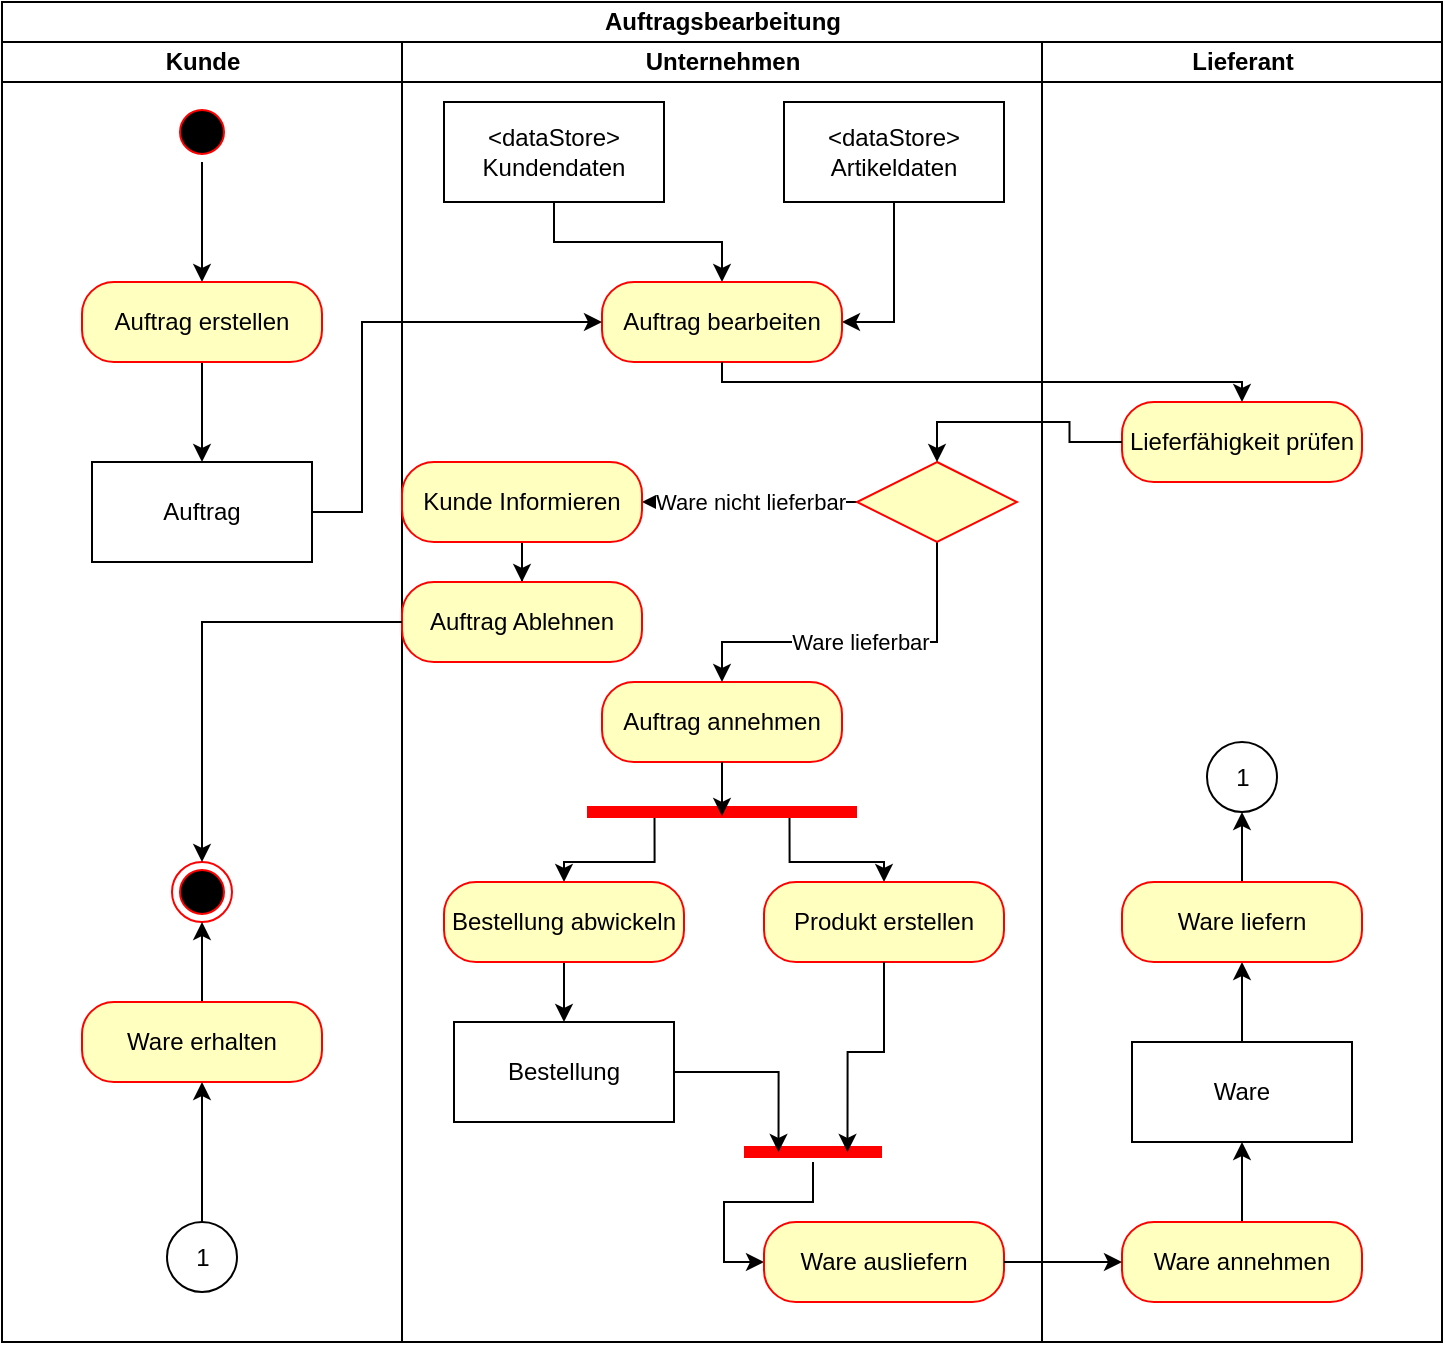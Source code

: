 <mxfile version="26.2.14">
  <diagram name="Seite-1" id="LST4aYEOL8VbxkCXMOC1">
    <mxGraphModel dx="813" dy="497" grid="1" gridSize="10" guides="1" tooltips="1" connect="1" arrows="1" fold="1" page="1" pageScale="1" pageWidth="827" pageHeight="1169" math="0" shadow="0">
      <root>
        <mxCell id="0" />
        <mxCell id="1" parent="0" />
        <mxCell id="tWI6lrK0w8rU98MJqldL-1" value="Auftragsbearbeitung" style="swimlane;childLayout=stackLayout;resizeParent=1;resizeParentMax=0;startSize=20;html=1;" vertex="1" parent="1">
          <mxGeometry x="70" y="20" width="720" height="670" as="geometry" />
        </mxCell>
        <mxCell id="tWI6lrK0w8rU98MJqldL-2" value="Kunde" style="swimlane;startSize=20;html=1;" vertex="1" parent="tWI6lrK0w8rU98MJqldL-1">
          <mxGeometry y="20" width="200" height="650" as="geometry" />
        </mxCell>
        <mxCell id="tWI6lrK0w8rU98MJqldL-3" style="edgeStyle=orthogonalEdgeStyle;rounded=0;orthogonalLoop=1;jettySize=auto;html=1;entryX=0.5;entryY=0;entryDx=0;entryDy=0;" edge="1" parent="tWI6lrK0w8rU98MJqldL-2" source="tWI6lrK0w8rU98MJqldL-4" target="tWI6lrK0w8rU98MJqldL-6">
          <mxGeometry relative="1" as="geometry" />
        </mxCell>
        <mxCell id="tWI6lrK0w8rU98MJqldL-4" value="" style="ellipse;html=1;shape=startState;fillColor=#000000;strokeColor=#ff0000;" vertex="1" parent="tWI6lrK0w8rU98MJqldL-2">
          <mxGeometry x="85" y="30" width="30" height="30" as="geometry" />
        </mxCell>
        <mxCell id="tWI6lrK0w8rU98MJqldL-5" style="edgeStyle=orthogonalEdgeStyle;rounded=0;orthogonalLoop=1;jettySize=auto;html=1;entryX=0.5;entryY=0;entryDx=0;entryDy=0;" edge="1" parent="tWI6lrK0w8rU98MJqldL-2" source="tWI6lrK0w8rU98MJqldL-6" target="tWI6lrK0w8rU98MJqldL-8">
          <mxGeometry relative="1" as="geometry" />
        </mxCell>
        <mxCell id="tWI6lrK0w8rU98MJqldL-6" value="Auftrag erstellen" style="rounded=1;whiteSpace=wrap;html=1;arcSize=40;fontColor=#000000;fillColor=#ffffc0;strokeColor=#ff0000;" vertex="1" parent="tWI6lrK0w8rU98MJqldL-2">
          <mxGeometry x="40" y="120" width="120" height="40" as="geometry" />
        </mxCell>
        <mxCell id="tWI6lrK0w8rU98MJqldL-7" value="" style="ellipse;html=1;shape=endState;fillColor=#000000;strokeColor=#ff0000;" vertex="1" parent="tWI6lrK0w8rU98MJqldL-2">
          <mxGeometry x="85" y="410" width="30" height="30" as="geometry" />
        </mxCell>
        <mxCell id="tWI6lrK0w8rU98MJqldL-8" value="Auftrag" style="html=1;whiteSpace=wrap;" vertex="1" parent="tWI6lrK0w8rU98MJqldL-2">
          <mxGeometry x="45" y="210" width="110" height="50" as="geometry" />
        </mxCell>
        <mxCell id="tWI6lrK0w8rU98MJqldL-9" style="edgeStyle=orthogonalEdgeStyle;rounded=0;orthogonalLoop=1;jettySize=auto;html=1;entryX=0.5;entryY=1;entryDx=0;entryDy=0;" edge="1" parent="tWI6lrK0w8rU98MJqldL-2" source="tWI6lrK0w8rU98MJqldL-10" target="tWI6lrK0w8rU98MJqldL-7">
          <mxGeometry relative="1" as="geometry" />
        </mxCell>
        <mxCell id="tWI6lrK0w8rU98MJqldL-10" value="Ware erhalten" style="rounded=1;whiteSpace=wrap;html=1;arcSize=40;fontColor=#000000;fillColor=#ffffc0;strokeColor=#ff0000;" vertex="1" parent="tWI6lrK0w8rU98MJqldL-2">
          <mxGeometry x="40" y="480" width="120" height="40" as="geometry" />
        </mxCell>
        <mxCell id="tWI6lrK0w8rU98MJqldL-11" style="edgeStyle=orthogonalEdgeStyle;rounded=0;orthogonalLoop=1;jettySize=auto;html=1;entryX=0.5;entryY=1;entryDx=0;entryDy=0;" edge="1" parent="tWI6lrK0w8rU98MJqldL-2" source="tWI6lrK0w8rU98MJqldL-12" target="tWI6lrK0w8rU98MJqldL-10">
          <mxGeometry relative="1" as="geometry" />
        </mxCell>
        <mxCell id="tWI6lrK0w8rU98MJqldL-12" value="1" style="ellipse;whiteSpace=wrap;html=1;aspect=fixed;fillColor=none;" vertex="1" parent="tWI6lrK0w8rU98MJqldL-2">
          <mxGeometry x="82.5" y="590" width="35" height="35" as="geometry" />
        </mxCell>
        <mxCell id="tWI6lrK0w8rU98MJqldL-15" value="Unternehmen" style="swimlane;startSize=20;html=1;" vertex="1" parent="tWI6lrK0w8rU98MJqldL-1">
          <mxGeometry x="200" y="20" width="320" height="650" as="geometry" />
        </mxCell>
        <mxCell id="tWI6lrK0w8rU98MJqldL-16" style="edgeStyle=orthogonalEdgeStyle;rounded=0;orthogonalLoop=1;jettySize=auto;html=1;entryX=0.5;entryY=0;entryDx=0;entryDy=0;" edge="1" parent="tWI6lrK0w8rU98MJqldL-15" source="tWI6lrK0w8rU98MJqldL-17" target="tWI6lrK0w8rU98MJqldL-20">
          <mxGeometry relative="1" as="geometry" />
        </mxCell>
        <mxCell id="tWI6lrK0w8rU98MJqldL-17" value="&lt;div&gt;&amp;lt;dataStore&amp;gt;&lt;/div&gt;&lt;div&gt;Kundendaten&lt;/div&gt;" style="html=1;whiteSpace=wrap;" vertex="1" parent="tWI6lrK0w8rU98MJqldL-15">
          <mxGeometry x="21" y="30" width="110" height="50" as="geometry" />
        </mxCell>
        <mxCell id="tWI6lrK0w8rU98MJqldL-18" style="edgeStyle=orthogonalEdgeStyle;rounded=0;orthogonalLoop=1;jettySize=auto;html=1;entryX=1;entryY=0.5;entryDx=0;entryDy=0;" edge="1" parent="tWI6lrK0w8rU98MJqldL-15" source="tWI6lrK0w8rU98MJqldL-19" target="tWI6lrK0w8rU98MJqldL-20">
          <mxGeometry relative="1" as="geometry" />
        </mxCell>
        <mxCell id="tWI6lrK0w8rU98MJqldL-19" value="&lt;div&gt;&amp;lt;dataStore&amp;gt;&lt;/div&gt;&lt;div&gt;Artikeldaten&lt;/div&gt;" style="html=1;whiteSpace=wrap;" vertex="1" parent="tWI6lrK0w8rU98MJqldL-15">
          <mxGeometry x="191" y="30" width="110" height="50" as="geometry" />
        </mxCell>
        <mxCell id="tWI6lrK0w8rU98MJqldL-20" value="Auftrag bearbeiten" style="rounded=1;whiteSpace=wrap;html=1;arcSize=40;fontColor=#000000;fillColor=#ffffc0;strokeColor=#ff0000;" vertex="1" parent="tWI6lrK0w8rU98MJqldL-15">
          <mxGeometry x="100" y="120" width="120" height="40" as="geometry" />
        </mxCell>
        <mxCell id="tWI6lrK0w8rU98MJqldL-21" value="Auftrag annehmen" style="rounded=1;whiteSpace=wrap;html=1;arcSize=40;fontColor=#000000;fillColor=#ffffc0;strokeColor=#ff0000;" vertex="1" parent="tWI6lrK0w8rU98MJqldL-15">
          <mxGeometry x="100" y="320" width="120" height="40" as="geometry" />
        </mxCell>
        <mxCell id="tWI6lrK0w8rU98MJqldL-22" style="edgeStyle=orthogonalEdgeStyle;rounded=0;orthogonalLoop=1;jettySize=auto;html=1;exitX=0.25;exitY=0.5;exitDx=0;exitDy=0;exitPerimeter=0;entryX=0.5;entryY=0;entryDx=0;entryDy=0;" edge="1" parent="tWI6lrK0w8rU98MJqldL-15" source="tWI6lrK0w8rU98MJqldL-24" target="tWI6lrK0w8rU98MJqldL-27">
          <mxGeometry relative="1" as="geometry" />
        </mxCell>
        <mxCell id="tWI6lrK0w8rU98MJqldL-23" style="edgeStyle=orthogonalEdgeStyle;rounded=0;orthogonalLoop=1;jettySize=auto;html=1;exitX=0.75;exitY=0.5;exitDx=0;exitDy=0;exitPerimeter=0;entryX=0.5;entryY=0;entryDx=0;entryDy=0;" edge="1" parent="tWI6lrK0w8rU98MJqldL-15" source="tWI6lrK0w8rU98MJqldL-24" target="tWI6lrK0w8rU98MJqldL-28">
          <mxGeometry relative="1" as="geometry" />
        </mxCell>
        <mxCell id="tWI6lrK0w8rU98MJqldL-24" value="" style="shape=line;html=1;strokeWidth=6;strokeColor=#ff0000;" vertex="1" parent="tWI6lrK0w8rU98MJqldL-15">
          <mxGeometry x="92.5" y="380" width="135" height="10" as="geometry" />
        </mxCell>
        <mxCell id="tWI6lrK0w8rU98MJqldL-25" style="edgeStyle=orthogonalEdgeStyle;rounded=0;orthogonalLoop=1;jettySize=auto;html=1;entryX=0.5;entryY=0.7;entryDx=0;entryDy=0;entryPerimeter=0;" edge="1" parent="tWI6lrK0w8rU98MJqldL-15" source="tWI6lrK0w8rU98MJqldL-21" target="tWI6lrK0w8rU98MJqldL-24">
          <mxGeometry relative="1" as="geometry" />
        </mxCell>
        <mxCell id="tWI6lrK0w8rU98MJqldL-26" style="edgeStyle=orthogonalEdgeStyle;rounded=0;orthogonalLoop=1;jettySize=auto;html=1;" edge="1" parent="tWI6lrK0w8rU98MJqldL-15" source="tWI6lrK0w8rU98MJqldL-27" target="tWI6lrK0w8rU98MJqldL-29">
          <mxGeometry relative="1" as="geometry" />
        </mxCell>
        <mxCell id="tWI6lrK0w8rU98MJqldL-27" value="Bestellung abwickeln" style="rounded=1;whiteSpace=wrap;html=1;arcSize=40;fontColor=#000000;fillColor=#ffffc0;strokeColor=#ff0000;" vertex="1" parent="tWI6lrK0w8rU98MJqldL-15">
          <mxGeometry x="21" y="420" width="120" height="40" as="geometry" />
        </mxCell>
        <mxCell id="tWI6lrK0w8rU98MJqldL-28" value="Produkt erstellen" style="rounded=1;whiteSpace=wrap;html=1;arcSize=40;fontColor=#000000;fillColor=#ffffc0;strokeColor=#ff0000;" vertex="1" parent="tWI6lrK0w8rU98MJqldL-15">
          <mxGeometry x="181" y="420" width="120" height="40" as="geometry" />
        </mxCell>
        <mxCell id="tWI6lrK0w8rU98MJqldL-29" value="Bestellung" style="html=1;whiteSpace=wrap;" vertex="1" parent="tWI6lrK0w8rU98MJqldL-15">
          <mxGeometry x="26" y="490" width="110" height="50" as="geometry" />
        </mxCell>
        <mxCell id="tWI6lrK0w8rU98MJqldL-30" style="edgeStyle=orthogonalEdgeStyle;rounded=0;orthogonalLoop=1;jettySize=auto;html=1;entryX=0;entryY=0.5;entryDx=0;entryDy=0;" edge="1" parent="tWI6lrK0w8rU98MJqldL-15" source="tWI6lrK0w8rU98MJqldL-31" target="tWI6lrK0w8rU98MJqldL-32">
          <mxGeometry relative="1" as="geometry" />
        </mxCell>
        <mxCell id="tWI6lrK0w8rU98MJqldL-31" value="" style="shape=line;html=1;strokeWidth=6;strokeColor=#ff0000;" vertex="1" parent="tWI6lrK0w8rU98MJqldL-15">
          <mxGeometry x="171" y="550" width="69" height="10" as="geometry" />
        </mxCell>
        <mxCell id="tWI6lrK0w8rU98MJqldL-32" value="Ware ausliefern" style="rounded=1;whiteSpace=wrap;html=1;arcSize=40;fontColor=#000000;fillColor=#ffffc0;strokeColor=#ff0000;" vertex="1" parent="tWI6lrK0w8rU98MJqldL-15">
          <mxGeometry x="181" y="590" width="120" height="40" as="geometry" />
        </mxCell>
        <mxCell id="tWI6lrK0w8rU98MJqldL-33" style="edgeStyle=orthogonalEdgeStyle;rounded=0;orthogonalLoop=1;jettySize=auto;html=1;entryX=0.25;entryY=0.5;entryDx=0;entryDy=0;entryPerimeter=0;" edge="1" parent="tWI6lrK0w8rU98MJqldL-15" source="tWI6lrK0w8rU98MJqldL-29" target="tWI6lrK0w8rU98MJqldL-31">
          <mxGeometry relative="1" as="geometry" />
        </mxCell>
        <mxCell id="tWI6lrK0w8rU98MJqldL-34" style="edgeStyle=orthogonalEdgeStyle;rounded=0;orthogonalLoop=1;jettySize=auto;html=1;entryX=0.75;entryY=0.5;entryDx=0;entryDy=0;entryPerimeter=0;" edge="1" parent="tWI6lrK0w8rU98MJqldL-15" source="tWI6lrK0w8rU98MJqldL-28" target="tWI6lrK0w8rU98MJqldL-31">
          <mxGeometry relative="1" as="geometry" />
        </mxCell>
        <mxCell id="tWI6lrK0w8rU98MJqldL-35" value="Ware lieferbar" style="edgeStyle=orthogonalEdgeStyle;rounded=0;orthogonalLoop=1;jettySize=auto;html=1;entryX=0.5;entryY=0;entryDx=0;entryDy=0;" edge="1" parent="tWI6lrK0w8rU98MJqldL-15" source="tWI6lrK0w8rU98MJqldL-36" target="tWI6lrK0w8rU98MJqldL-21">
          <mxGeometry relative="1" as="geometry">
            <Array as="points">
              <mxPoint x="267" y="300" />
              <mxPoint x="160" y="300" />
            </Array>
          </mxGeometry>
        </mxCell>
        <mxCell id="tWI6lrK0w8rU98MJqldL-53" value="Ware nicht lieferbar" style="edgeStyle=orthogonalEdgeStyle;rounded=0;orthogonalLoop=1;jettySize=auto;html=1;entryX=1;entryY=0.5;entryDx=0;entryDy=0;" edge="1" parent="tWI6lrK0w8rU98MJqldL-15" source="tWI6lrK0w8rU98MJqldL-36" target="tWI6lrK0w8rU98MJqldL-37">
          <mxGeometry relative="1" as="geometry" />
        </mxCell>
        <mxCell id="tWI6lrK0w8rU98MJqldL-36" value="" style="rhombus;whiteSpace=wrap;html=1;fontColor=#000000;fillColor=#ffffc0;strokeColor=#ff0000;" vertex="1" parent="tWI6lrK0w8rU98MJqldL-15">
          <mxGeometry x="227.5" y="210" width="80" height="40" as="geometry" />
        </mxCell>
        <mxCell id="tWI6lrK0w8rU98MJqldL-55" style="edgeStyle=orthogonalEdgeStyle;rounded=0;orthogonalLoop=1;jettySize=auto;html=1;entryX=0.5;entryY=0;entryDx=0;entryDy=0;" edge="1" parent="tWI6lrK0w8rU98MJqldL-15" source="tWI6lrK0w8rU98MJqldL-37" target="tWI6lrK0w8rU98MJqldL-14">
          <mxGeometry relative="1" as="geometry" />
        </mxCell>
        <mxCell id="tWI6lrK0w8rU98MJqldL-37" value="Kunde Informieren" style="rounded=1;whiteSpace=wrap;html=1;arcSize=40;fontColor=#000000;fillColor=#ffffc0;strokeColor=#ff0000;" vertex="1" parent="tWI6lrK0w8rU98MJqldL-15">
          <mxGeometry y="210" width="120" height="40" as="geometry" />
        </mxCell>
        <mxCell id="tWI6lrK0w8rU98MJqldL-14" value="Auftrag Ablehnen" style="rounded=1;whiteSpace=wrap;html=1;arcSize=40;fontColor=#000000;fillColor=#ffffc0;strokeColor=#ff0000;" vertex="1" parent="tWI6lrK0w8rU98MJqldL-15">
          <mxGeometry y="270" width="120" height="40" as="geometry" />
        </mxCell>
        <mxCell id="tWI6lrK0w8rU98MJqldL-39" value="Lieferant" style="swimlane;startSize=20;html=1;" vertex="1" parent="tWI6lrK0w8rU98MJqldL-1">
          <mxGeometry x="520" y="20" width="200" height="650" as="geometry" />
        </mxCell>
        <mxCell id="tWI6lrK0w8rU98MJqldL-40" value="1" style="ellipse;whiteSpace=wrap;html=1;aspect=fixed;fillColor=none;" vertex="1" parent="tWI6lrK0w8rU98MJqldL-39">
          <mxGeometry x="82.5" y="350" width="35" height="35" as="geometry" />
        </mxCell>
        <mxCell id="tWI6lrK0w8rU98MJqldL-41" style="edgeStyle=orthogonalEdgeStyle;rounded=0;orthogonalLoop=1;jettySize=auto;html=1;entryX=0.5;entryY=1;entryDx=0;entryDy=0;" edge="1" parent="tWI6lrK0w8rU98MJqldL-39" source="tWI6lrK0w8rU98MJqldL-42" target="tWI6lrK0w8rU98MJqldL-44">
          <mxGeometry relative="1" as="geometry" />
        </mxCell>
        <mxCell id="tWI6lrK0w8rU98MJqldL-42" value="Ware annehmen" style="rounded=1;whiteSpace=wrap;html=1;arcSize=40;fontColor=#000000;fillColor=#ffffc0;strokeColor=#ff0000;" vertex="1" parent="tWI6lrK0w8rU98MJqldL-39">
          <mxGeometry x="40" y="590" width="120" height="40" as="geometry" />
        </mxCell>
        <mxCell id="tWI6lrK0w8rU98MJqldL-43" style="edgeStyle=orthogonalEdgeStyle;rounded=0;orthogonalLoop=1;jettySize=auto;html=1;entryX=0.5;entryY=1;entryDx=0;entryDy=0;" edge="1" parent="tWI6lrK0w8rU98MJqldL-39" source="tWI6lrK0w8rU98MJqldL-44" target="tWI6lrK0w8rU98MJqldL-46">
          <mxGeometry relative="1" as="geometry" />
        </mxCell>
        <mxCell id="tWI6lrK0w8rU98MJqldL-44" value="Ware" style="html=1;whiteSpace=wrap;" vertex="1" parent="tWI6lrK0w8rU98MJqldL-39">
          <mxGeometry x="45" y="500" width="110" height="50" as="geometry" />
        </mxCell>
        <mxCell id="tWI6lrK0w8rU98MJqldL-45" style="edgeStyle=orthogonalEdgeStyle;rounded=0;orthogonalLoop=1;jettySize=auto;html=1;entryX=0.5;entryY=1;entryDx=0;entryDy=0;" edge="1" parent="tWI6lrK0w8rU98MJqldL-39" source="tWI6lrK0w8rU98MJqldL-46" target="tWI6lrK0w8rU98MJqldL-40">
          <mxGeometry relative="1" as="geometry" />
        </mxCell>
        <mxCell id="tWI6lrK0w8rU98MJqldL-46" value="Ware liefern" style="rounded=1;whiteSpace=wrap;html=1;arcSize=40;fontColor=#000000;fillColor=#ffffc0;strokeColor=#ff0000;" vertex="1" parent="tWI6lrK0w8rU98MJqldL-39">
          <mxGeometry x="40" y="420" width="120" height="40" as="geometry" />
        </mxCell>
        <mxCell id="tWI6lrK0w8rU98MJqldL-47" value="Lieferfähigkeit prüfen" style="rounded=1;whiteSpace=wrap;html=1;arcSize=40;fontColor=#000000;fillColor=#ffffc0;strokeColor=#ff0000;" vertex="1" parent="tWI6lrK0w8rU98MJqldL-39">
          <mxGeometry x="40" y="180" width="120" height="40" as="geometry" />
        </mxCell>
        <mxCell id="tWI6lrK0w8rU98MJqldL-48" style="edgeStyle=orthogonalEdgeStyle;rounded=0;orthogonalLoop=1;jettySize=auto;html=1;entryX=0;entryY=0.5;entryDx=0;entryDy=0;" edge="1" parent="tWI6lrK0w8rU98MJqldL-1" source="tWI6lrK0w8rU98MJqldL-8" target="tWI6lrK0w8rU98MJqldL-20">
          <mxGeometry relative="1" as="geometry">
            <Array as="points">
              <mxPoint x="180" y="255" />
              <mxPoint x="180" y="160" />
            </Array>
          </mxGeometry>
        </mxCell>
        <mxCell id="tWI6lrK0w8rU98MJqldL-49" style="edgeStyle=orthogonalEdgeStyle;rounded=0;orthogonalLoop=1;jettySize=auto;html=1;entryX=0;entryY=0.5;entryDx=0;entryDy=0;" edge="1" parent="tWI6lrK0w8rU98MJqldL-1" source="tWI6lrK0w8rU98MJqldL-32" target="tWI6lrK0w8rU98MJqldL-42">
          <mxGeometry relative="1" as="geometry" />
        </mxCell>
        <mxCell id="tWI6lrK0w8rU98MJqldL-51" style="edgeStyle=orthogonalEdgeStyle;rounded=0;orthogonalLoop=1;jettySize=auto;html=1;" edge="1" parent="tWI6lrK0w8rU98MJqldL-1" source="tWI6lrK0w8rU98MJqldL-20" target="tWI6lrK0w8rU98MJqldL-47">
          <mxGeometry relative="1" as="geometry">
            <Array as="points">
              <mxPoint x="360" y="190" />
              <mxPoint x="620" y="190" />
            </Array>
          </mxGeometry>
        </mxCell>
        <mxCell id="tWI6lrK0w8rU98MJqldL-52" style="edgeStyle=orthogonalEdgeStyle;rounded=0;orthogonalLoop=1;jettySize=auto;html=1;entryX=0.5;entryY=0;entryDx=0;entryDy=0;" edge="1" parent="tWI6lrK0w8rU98MJqldL-1" source="tWI6lrK0w8rU98MJqldL-47" target="tWI6lrK0w8rU98MJqldL-36">
          <mxGeometry relative="1" as="geometry" />
        </mxCell>
        <mxCell id="tWI6lrK0w8rU98MJqldL-13" style="edgeStyle=orthogonalEdgeStyle;rounded=0;orthogonalLoop=1;jettySize=auto;html=1;entryX=0.5;entryY=0;entryDx=0;entryDy=0;" edge="1" parent="tWI6lrK0w8rU98MJqldL-1" source="tWI6lrK0w8rU98MJqldL-14" target="tWI6lrK0w8rU98MJqldL-7">
          <mxGeometry relative="1" as="geometry" />
        </mxCell>
      </root>
    </mxGraphModel>
  </diagram>
</mxfile>
